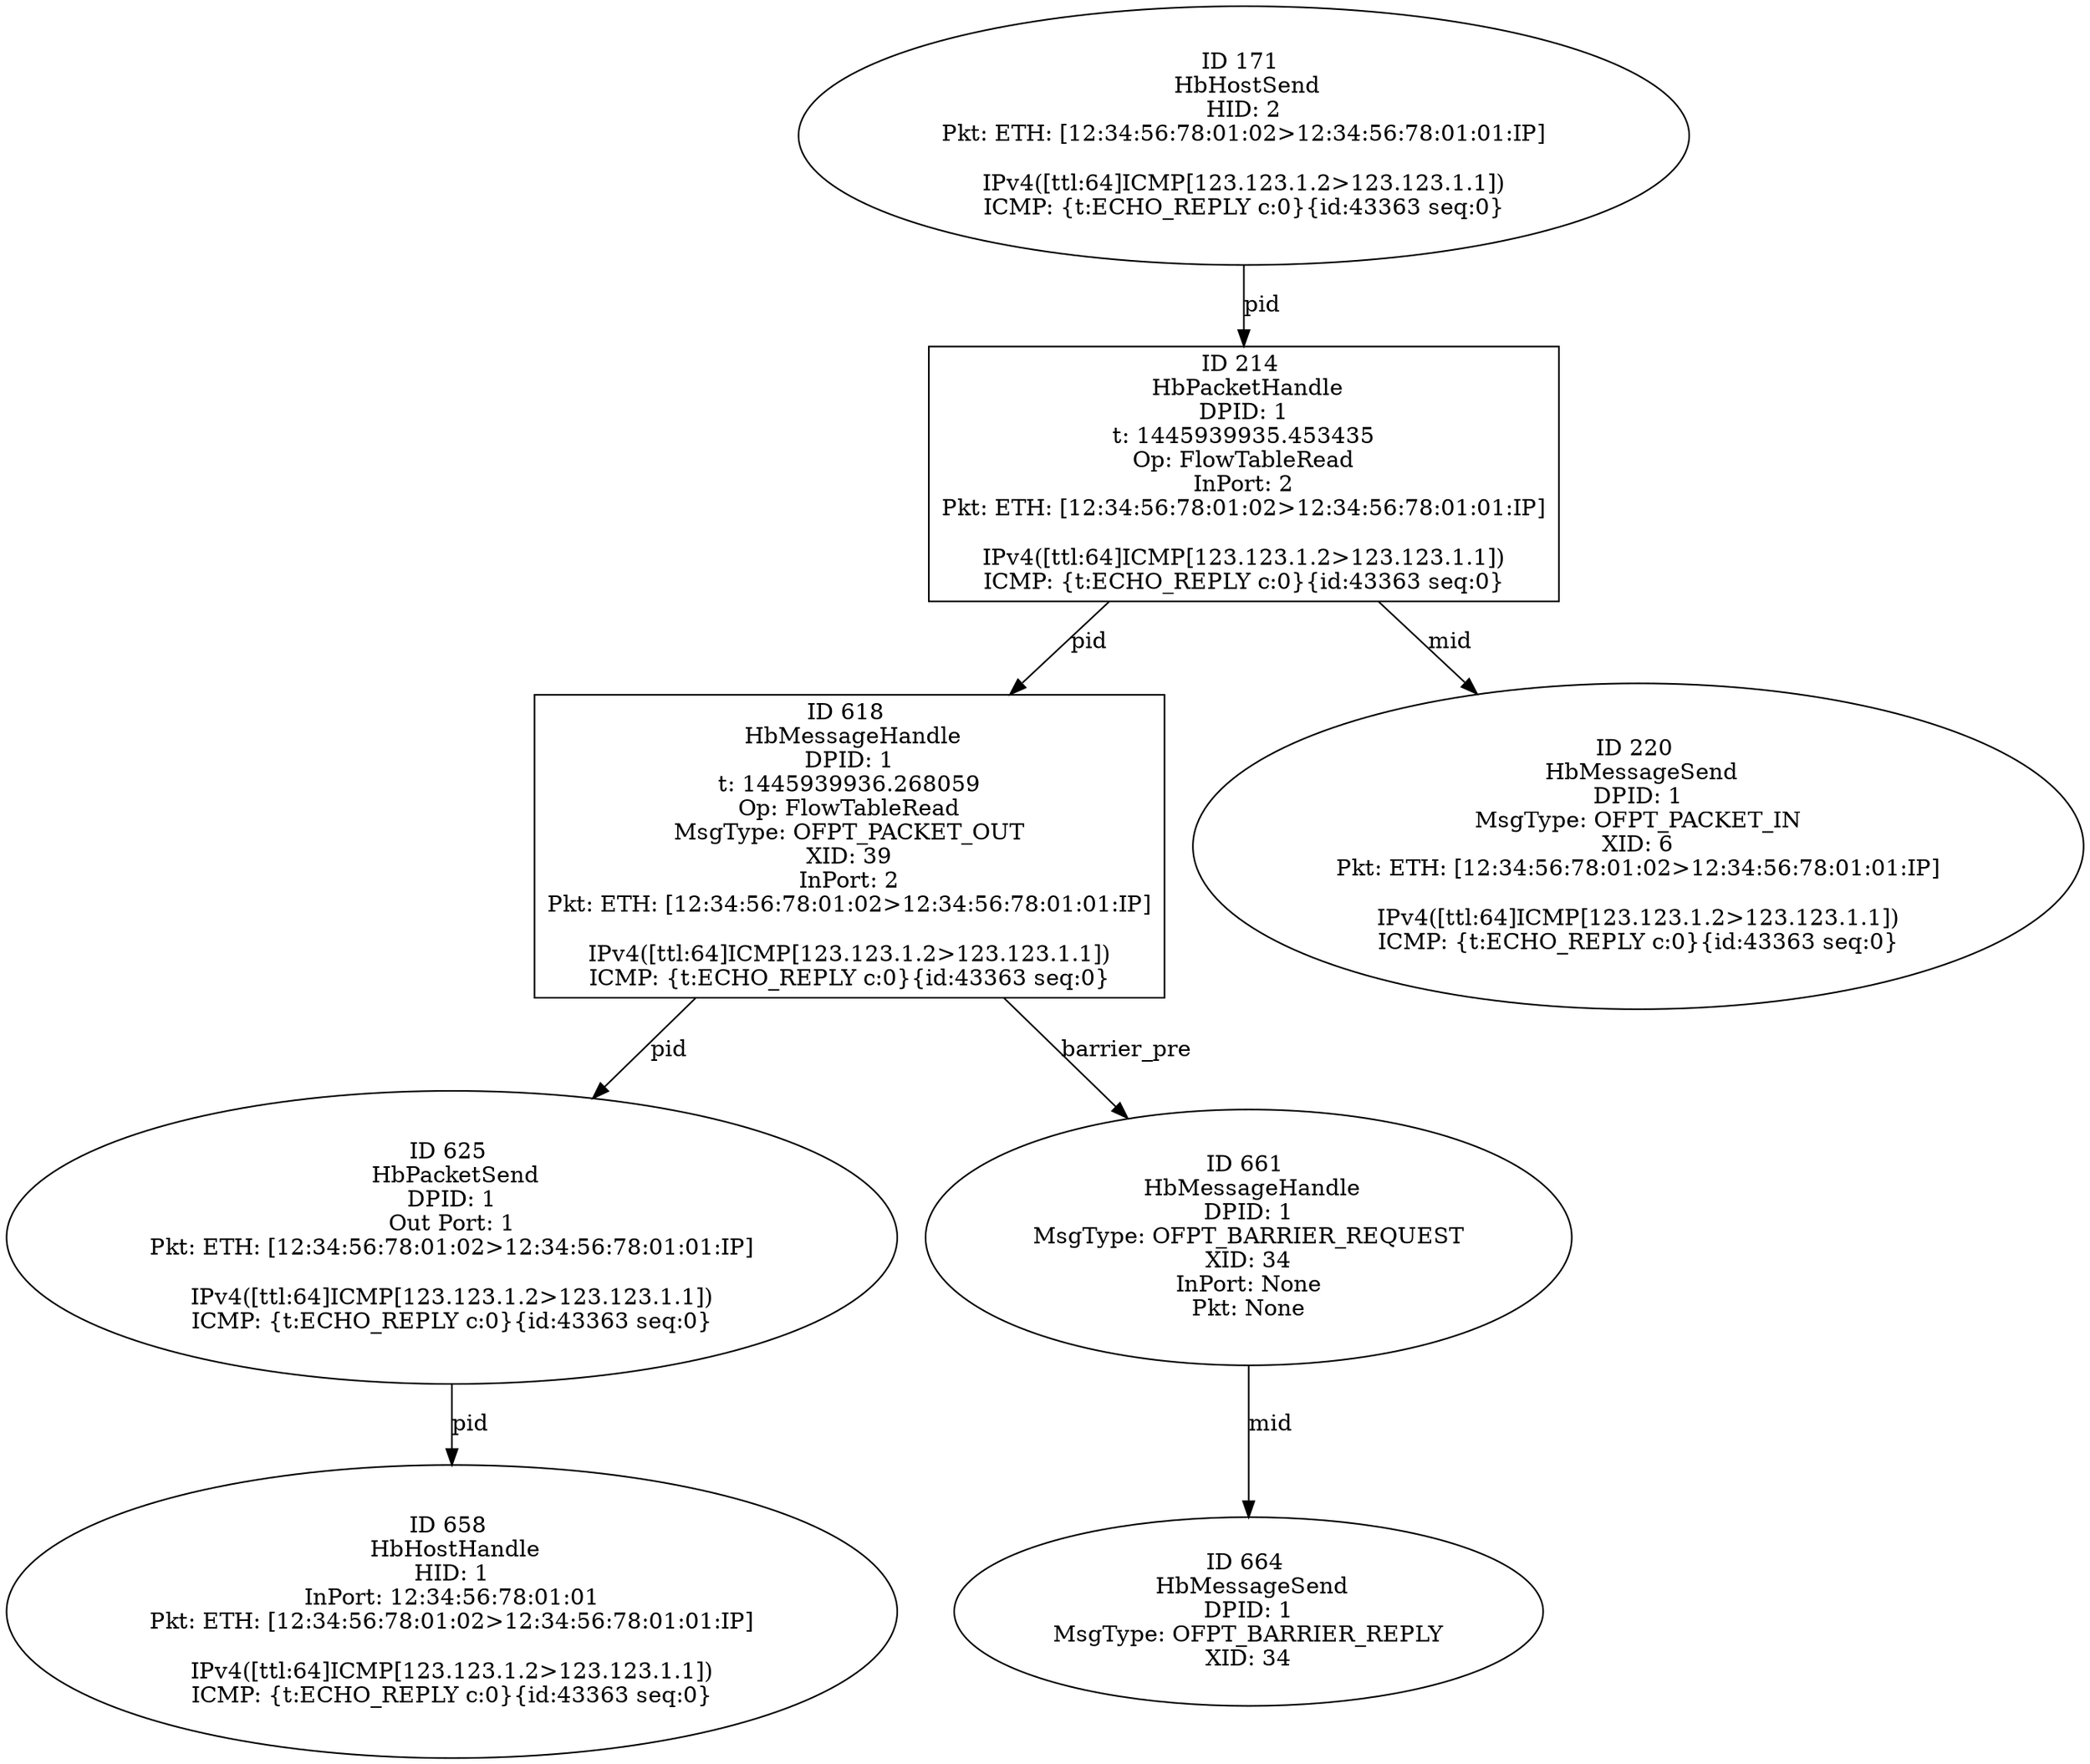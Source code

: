 strict digraph G {
618 [shape=box, event=<hb_events.HbMessageHandle object at 0x107907e10>, label="ID 618 
 HbMessageHandle
DPID: 1
t: 1445939936.268059
Op: FlowTableRead
MsgType: OFPT_PACKET_OUT
XID: 39
InPort: 2
Pkt: ETH: [12:34:56:78:01:02>12:34:56:78:01:01:IP]

IPv4([ttl:64]ICMP[123.123.1.2>123.123.1.1])
ICMP: {t:ECHO_REPLY c:0}{id:43363 seq:0}"];
171 [shape=oval, event=<hb_events.HbHostSend object at 0x1077bfa10>, label="ID 171 
 HbHostSend
HID: 2
Pkt: ETH: [12:34:56:78:01:02>12:34:56:78:01:01:IP]

IPv4([ttl:64]ICMP[123.123.1.2>123.123.1.1])
ICMP: {t:ECHO_REPLY c:0}{id:43363 seq:0}"];
625 [shape=oval, event=<hb_events.HbPacketSend object at 0x10790f250>, label="ID 625 
 HbPacketSend
DPID: 1
Out Port: 1
Pkt: ETH: [12:34:56:78:01:02>12:34:56:78:01:01:IP]

IPv4([ttl:64]ICMP[123.123.1.2>123.123.1.1])
ICMP: {t:ECHO_REPLY c:0}{id:43363 seq:0}"];
658 [shape=oval, event=<hb_events.HbHostHandle object at 0x10796dd10>, label="ID 658 
 HbHostHandle
HID: 1
InPort: 12:34:56:78:01:01
Pkt: ETH: [12:34:56:78:01:02>12:34:56:78:01:01:IP]

IPv4([ttl:64]ICMP[123.123.1.2>123.123.1.1])
ICMP: {t:ECHO_REPLY c:0}{id:43363 seq:0}"];
661 [shape=oval, event=<hb_events.HbMessageHandle object at 0x10796df50>, label="ID 661 
 HbMessageHandle
DPID: 1
MsgType: OFPT_BARRIER_REQUEST
XID: 34
InPort: None
Pkt: None"];
214 [shape=box, event=<hb_events.HbPacketHandle object at 0x1077cacd0>, label="ID 214 
 HbPacketHandle
DPID: 1
t: 1445939935.453435
Op: FlowTableRead
InPort: 2
Pkt: ETH: [12:34:56:78:01:02>12:34:56:78:01:01:IP]

IPv4([ttl:64]ICMP[123.123.1.2>123.123.1.1])
ICMP: {t:ECHO_REPLY c:0}{id:43363 seq:0}"];
664 [shape=oval, event=<hb_events.HbMessageSend object at 0x107973410>, label="ID 664 
 HbMessageSend
DPID: 1
MsgType: OFPT_BARRIER_REPLY
XID: 34"];
220 [shape=oval, event=<hb_events.HbMessageSend object at 0x1077d24d0>, label="ID 220 
 HbMessageSend
DPID: 1
MsgType: OFPT_PACKET_IN
XID: 6
Pkt: ETH: [12:34:56:78:01:02>12:34:56:78:01:01:IP]

IPv4([ttl:64]ICMP[123.123.1.2>123.123.1.1])
ICMP: {t:ECHO_REPLY c:0}{id:43363 seq:0}"];
618 -> 625  [rel=pid, label=pid];
618 -> 661  [rel=barrier_pre, label=barrier_pre];
171 -> 214  [rel=pid, label=pid];
625 -> 658  [rel=pid, label=pid];
661 -> 664  [rel=mid, label=mid];
214 -> 618  [rel=pid, label=pid];
214 -> 220  [rel=mid, label=mid];
}
